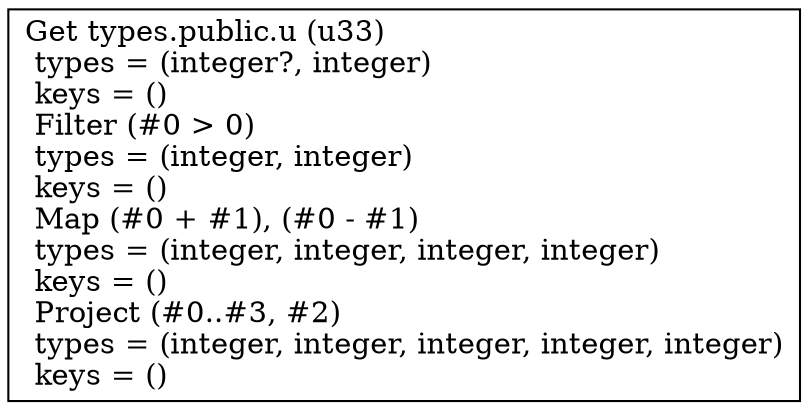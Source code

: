 digraph G {
    node0 [shape = record, label=" Get types.public.u (u33)\l  types = (integer?, integer)\l  keys = ()\l Filter (#0 \> 0)\l  types = (integer, integer)\l  keys = ()\l Map (#0 + #1), (#0 - #1)\l  types = (integer, integer, integer, integer)\l  keys = ()\l Project (#0..#3, #2)\l  types = (integer, integer, integer, integer, integer)\l  keys = ()\l"]
}
